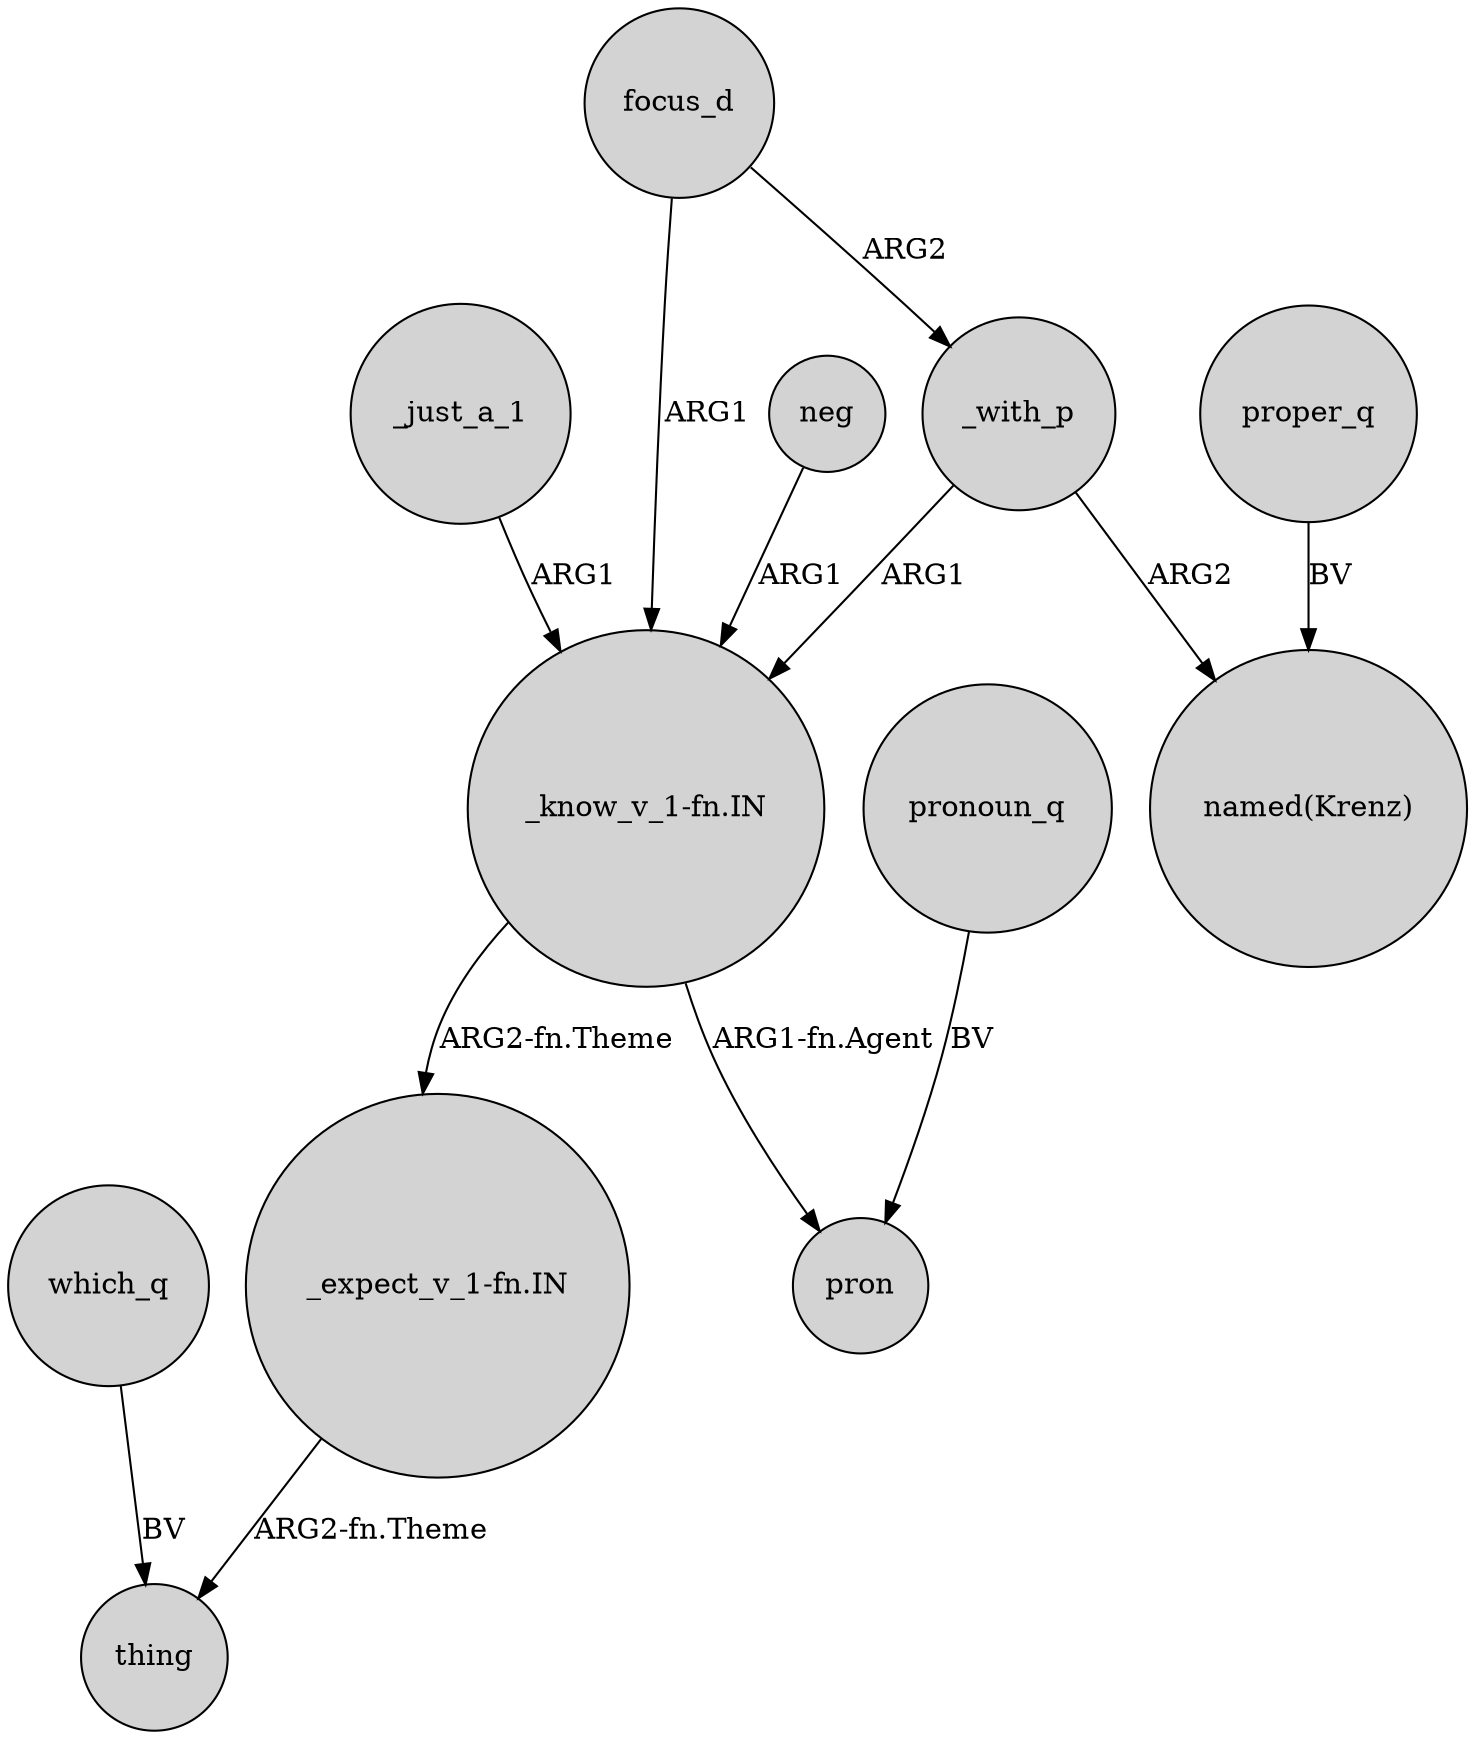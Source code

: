 digraph {
	node [shape=circle style=filled]
	_with_p -> "_know_v_1-fn.IN" [label=ARG1]
	proper_q -> "named(Krenz)" [label=BV]
	_just_a_1 -> "_know_v_1-fn.IN" [label=ARG1]
	"_expect_v_1-fn.IN" -> thing [label="ARG2-fn.Theme"]
	focus_d -> _with_p [label=ARG2]
	"_know_v_1-fn.IN" -> pron [label="ARG1-fn.Agent"]
	"_know_v_1-fn.IN" -> "_expect_v_1-fn.IN" [label="ARG2-fn.Theme"]
	neg -> "_know_v_1-fn.IN" [label=ARG1]
	focus_d -> "_know_v_1-fn.IN" [label=ARG1]
	_with_p -> "named(Krenz)" [label=ARG2]
	which_q -> thing [label=BV]
	pronoun_q -> pron [label=BV]
}

